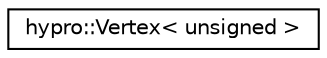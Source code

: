 digraph "Graphical Class Hierarchy"
{
  edge [fontname="Helvetica",fontsize="10",labelfontname="Helvetica",labelfontsize="10"];
  node [fontname="Helvetica",fontsize="10",shape=record];
  rankdir="LR";
  Node0 [label="hypro::Vertex\< unsigned \>",height=0.2,width=0.4,color="black", fillcolor="white", style="filled",URL="$classhypro_1_1Vertex.html"];
}
